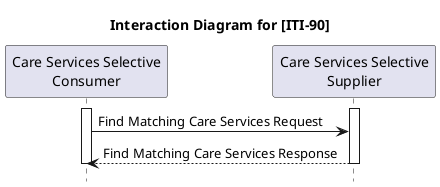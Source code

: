 @startuml
hide footbox

title Interaction Diagram for [ITI-90]

participant "Care Services Selective\nConsumer" as Client
participant "Care Services Selective\nSupplier" as Server

activate Client
activate Server
Client -> Server : Find Matching Care Services Request
Server --> Client : Find Matching Care Services Response
deactivate Server
deactivate Client

@enduml
